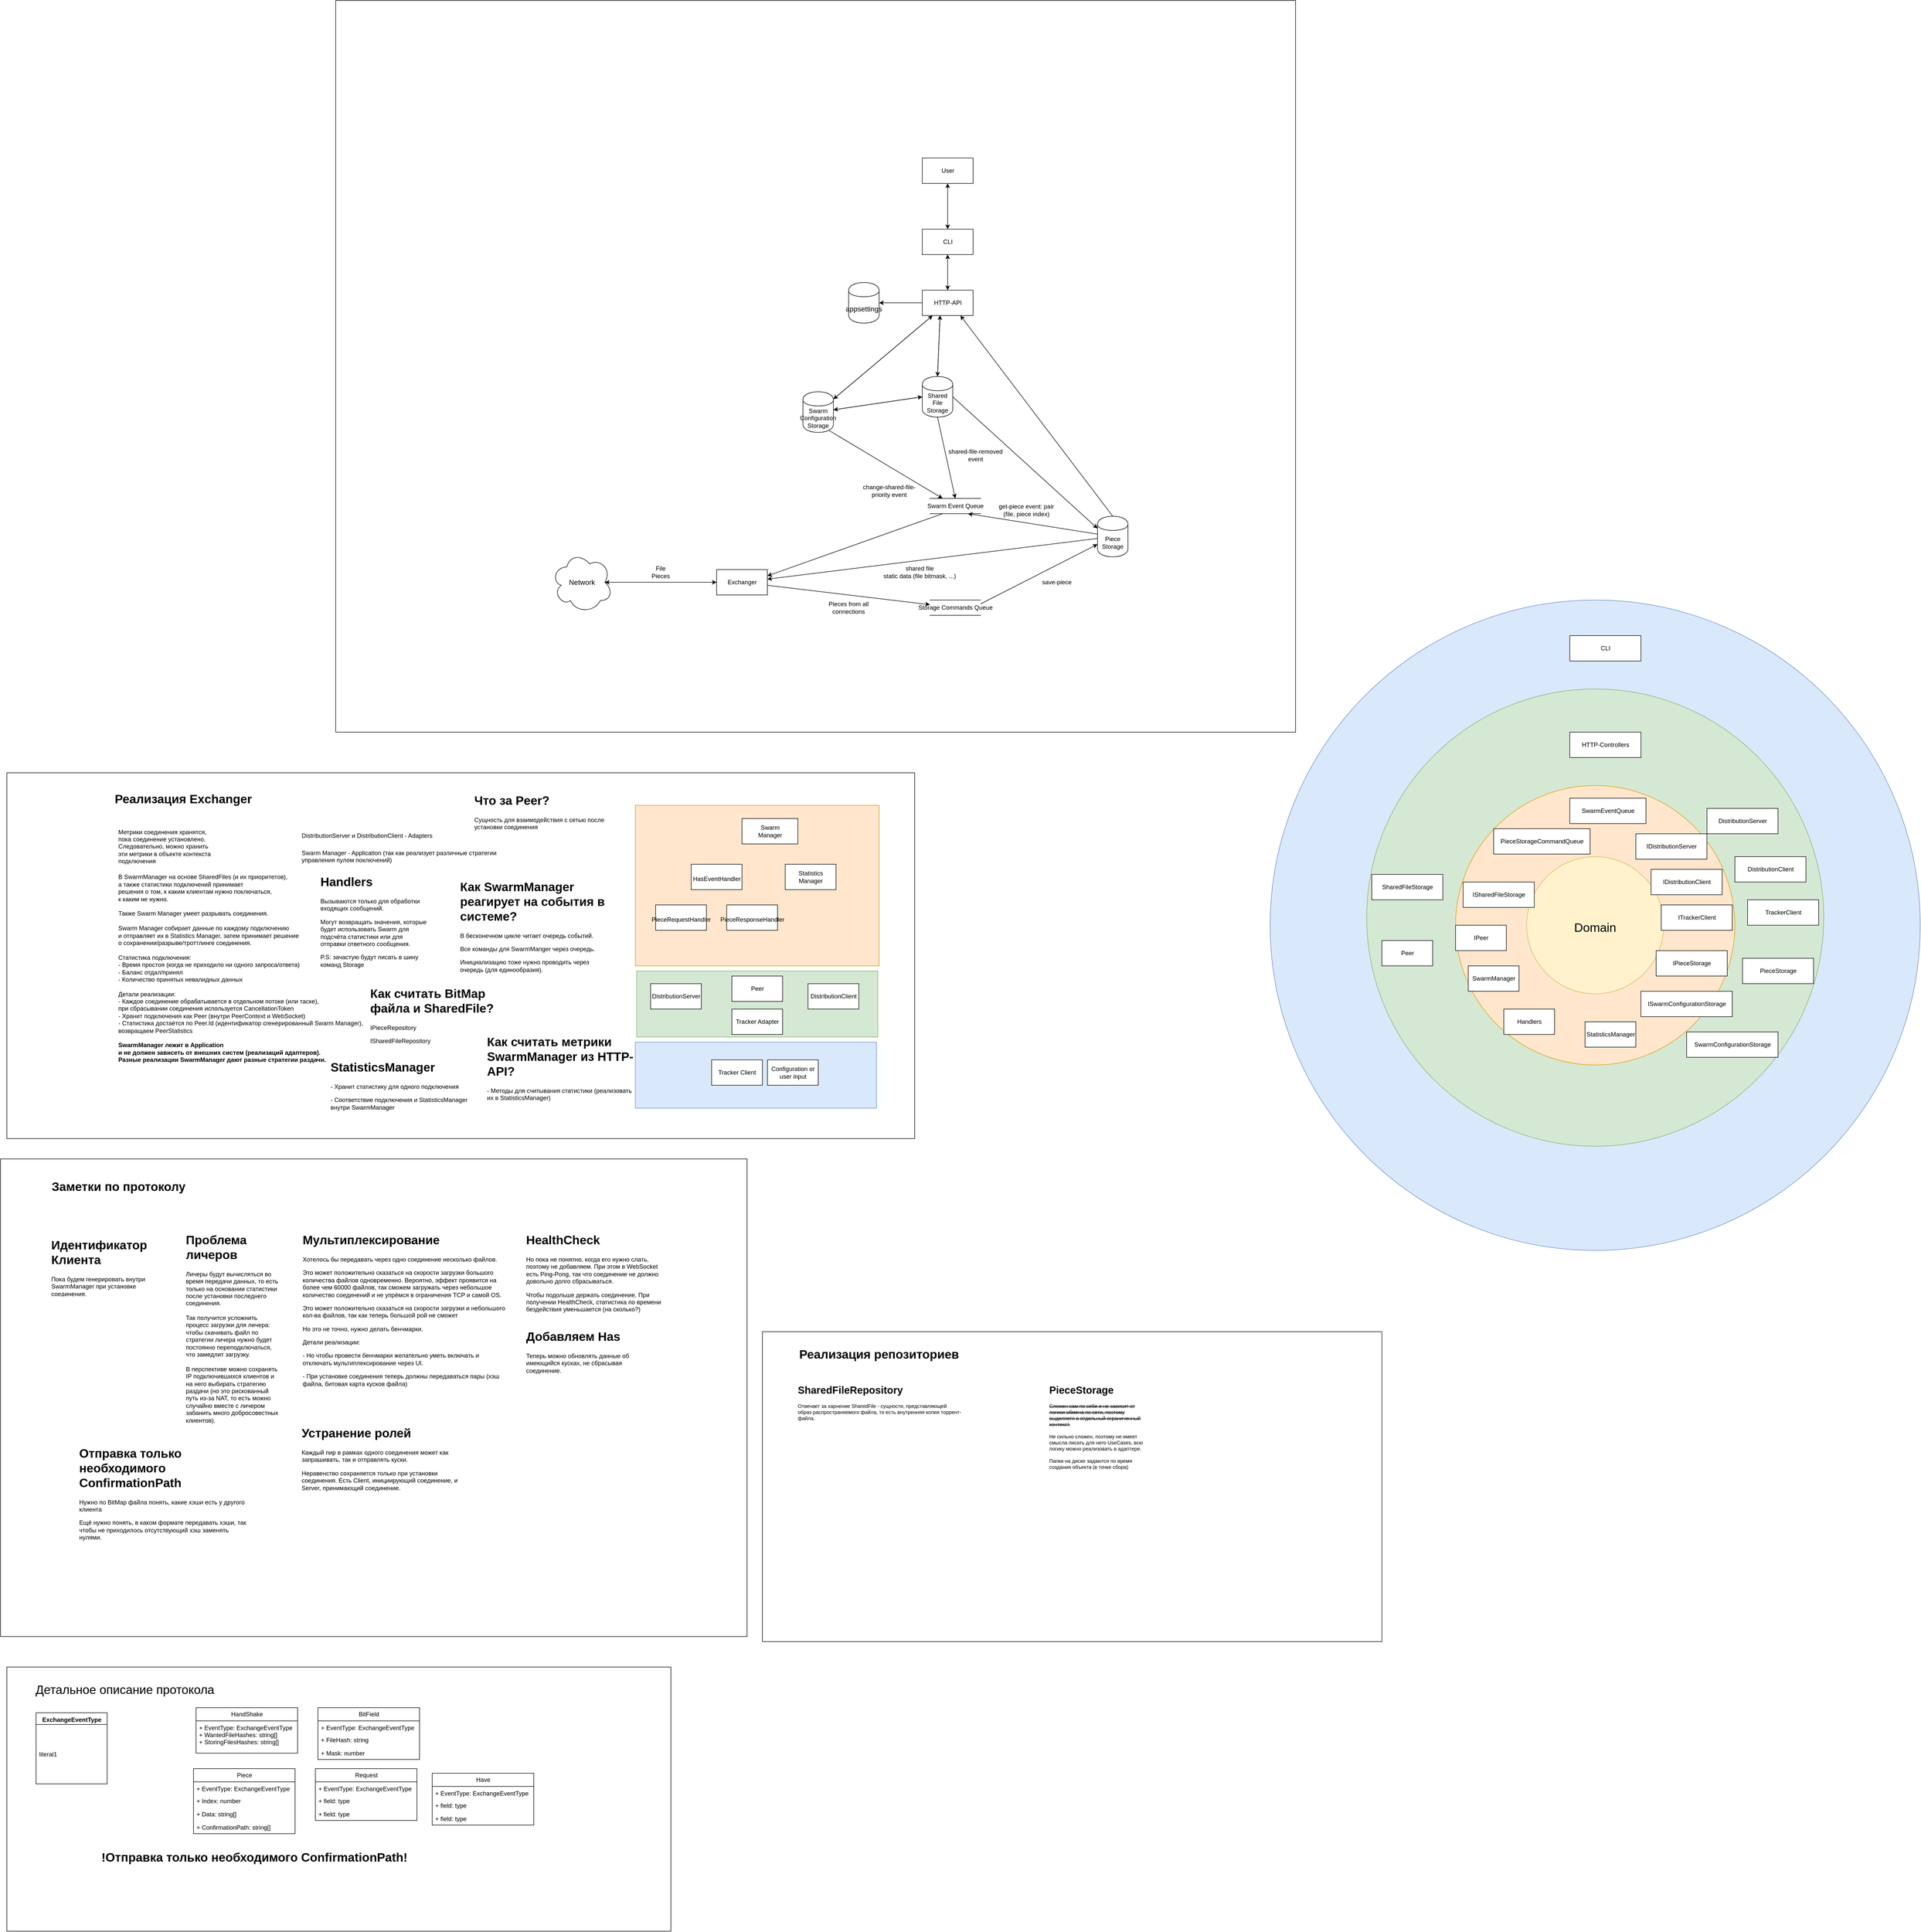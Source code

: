 <mxfile version="20.8.16" type="device"><diagram id="R2lEEEUBdFMjLlhIrx00" name="Page-1"><mxGraphModel dx="2721" dy="1652" grid="1" gridSize="10" guides="1" tooltips="1" connect="1" arrows="1" fold="1" page="1" pageScale="1" pageWidth="850" pageHeight="1100" math="0" shadow="0" extFonts="Permanent Marker^https://fonts.googleapis.com/css?family=Permanent+Marker"><root><mxCell id="0"/><mxCell id="1" parent="0"/><mxCell id="6Xvu4dGu7pli1kinaHJE-14" value="" style="rounded=0;whiteSpace=wrap;html=1;movable=0;resizable=0;rotatable=0;deletable=0;editable=0;connectable=0;" parent="1" vertex="1"><mxGeometry x="-1567.5" y="2770" width="1307.5" height="520" as="geometry"/></mxCell><mxCell id="-qeE1aYfyJEN6SIpgevy-70" value="" style="rounded=0;whiteSpace=wrap;html=1;fontSize=10;movable=0;resizable=0;rotatable=0;deletable=0;editable=0;connectable=0;" parent="1" vertex="1"><mxGeometry x="-79.85" y="2110" width="1220" height="610" as="geometry"/></mxCell><mxCell id="-qeE1aYfyJEN6SIpgevy-55" value="" style="rounded=0;whiteSpace=wrap;html=1;fontSize=12;movable=0;resizable=0;rotatable=0;deletable=0;editable=0;connectable=0;" parent="1" vertex="1"><mxGeometry x="-920" y="-510" width="1890" height="1440" as="geometry"/></mxCell><mxCell id="-qeE1aYfyJEN6SIpgevy-51" value="" style="ellipse;whiteSpace=wrap;html=1;aspect=fixed;fontSize=12;fillColor=#dae8fc;strokeColor=#6c8ebf;movable=0;resizable=0;rotatable=0;deletable=0;editable=0;connectable=0;" parent="1" vertex="1"><mxGeometry x="920" y="670" width="1280" height="1280" as="geometry"/></mxCell><mxCell id="-qeE1aYfyJEN6SIpgevy-53" value="" style="ellipse;whiteSpace=wrap;html=1;aspect=fixed;fontSize=12;fillColor=#d5e8d4;strokeColor=#82b366;movable=0;resizable=0;rotatable=0;deletable=0;editable=0;connectable=0;" parent="1" vertex="1"><mxGeometry x="1110" y="845" width="900" height="900" as="geometry"/></mxCell><mxCell id="-qeE1aYfyJEN6SIpgevy-50" value="" style="ellipse;whiteSpace=wrap;html=1;aspect=fixed;fontSize=12;fillColor=#ffe6cc;strokeColor=#d79b00;movable=0;resizable=0;rotatable=0;deletable=0;editable=0;connectable=0;" parent="1" vertex="1"><mxGeometry x="1285" y="1035" width="550" height="550" as="geometry"/></mxCell><mxCell id="-qeE1aYfyJEN6SIpgevy-45" value="" style="rounded=0;whiteSpace=wrap;html=1;fontSize=12;movable=1;resizable=1;rotatable=1;deletable=1;editable=1;connectable=1;" parent="1" vertex="1"><mxGeometry x="-360" y="1275" width="510" height="125" as="geometry"/></mxCell><mxCell id="-qeE1aYfyJEN6SIpgevy-35" value="" style="rounded=0;whiteSpace=wrap;html=1;fontSize=12;movable=1;resizable=1;rotatable=1;deletable=1;editable=1;connectable=1;" parent="1" vertex="1"><mxGeometry x="-1567.5" y="1010" width="1787.5" height="720" as="geometry"/></mxCell><mxCell id="-qeE1aYfyJEN6SIpgevy-22" value="" style="rounded=0;whiteSpace=wrap;html=1;movable=0;resizable=0;rotatable=0;deletable=0;editable=0;connectable=0;" parent="1" vertex="1"><mxGeometry x="-1580" y="1770" width="1470" height="940" as="geometry"/></mxCell><mxCell id="-xUO6uijVoKFb9x69HW4-6" value="CLI" style="html=1;dashed=0;whitespace=wrap;" parent="1" vertex="1"><mxGeometry x="235" y="-60" width="100" height="50" as="geometry"/></mxCell><mxCell id="-xUO6uijVoKFb9x69HW4-11" value="Exchanger" style="html=1;dashed=0;whitespace=wrap;" parent="1" vertex="1"><mxGeometry x="-170" y="610" width="100" height="50" as="geometry"/></mxCell><mxCell id="-qeE1aYfyJEN6SIpgevy-101" style="edgeStyle=orthogonalEdgeStyle;rounded=0;orthogonalLoop=1;jettySize=auto;html=1;fontSize=14;" parent="1" source="-xUO6uijVoKFb9x69HW4-12" target="-qeE1aYfyJEN6SIpgevy-99" edge="1"><mxGeometry relative="1" as="geometry"/></mxCell><mxCell id="-xUO6uijVoKFb9x69HW4-12" value="HTTP-API" style="html=1;dashed=0;whitespace=wrap;" parent="1" vertex="1"><mxGeometry x="235" y="60" width="100" height="50" as="geometry"/></mxCell><mxCell id="-xUO6uijVoKFb9x69HW4-17" value="Piece Storage" style="shape=cylinder;whiteSpace=wrap;html=1;boundedLbl=1;backgroundOutline=1;" parent="1" vertex="1"><mxGeometry x="580" y="505" width="60" height="80" as="geometry"/></mxCell><mxCell id="-xUO6uijVoKFb9x69HW4-21" value="Swarm Event Queue" style="html=1;dashed=0;whitespace=wrap;shape=partialRectangle;right=0;left=0;" parent="1" vertex="1"><mxGeometry x="250" y="470" width="100" height="30" as="geometry"/></mxCell><mxCell id="-xUO6uijVoKFb9x69HW4-27" value="Storage Commands Queue" style="html=1;dashed=0;whitespace=wrap;shape=partialRectangle;right=0;left=0;" parent="1" vertex="1"><mxGeometry x="250" y="670" width="100" height="30" as="geometry"/></mxCell><mxCell id="-xUO6uijVoKFb9x69HW4-29" value="" style="endArrow=classic;html=1;rounded=0;entryX=0.75;entryY=1;entryDx=0;entryDy=0;" parent="1" source="-xUO6uijVoKFb9x69HW4-17" target="-xUO6uijVoKFb9x69HW4-21" edge="1"><mxGeometry width="50" height="50" relative="1" as="geometry"><mxPoint x="230" y="420" as="sourcePoint"/><mxPoint x="280" y="370" as="targetPoint"/></mxGeometry></mxCell><mxCell id="-xUO6uijVoKFb9x69HW4-32" value="" style="endArrow=classic;html=1;rounded=0;exitX=0.25;exitY=1;exitDx=0;exitDy=0;entryX=1;entryY=0.25;entryDx=0;entryDy=0;" parent="1" source="-xUO6uijVoKFb9x69HW4-21" target="-xUO6uijVoKFb9x69HW4-11" edge="1"><mxGeometry width="50" height="50" relative="1" as="geometry"><mxPoint x="590" y="542.308" as="sourcePoint"/><mxPoint x="79.433" y="539.196" as="targetPoint"/></mxGeometry></mxCell><mxCell id="-xUO6uijVoKFb9x69HW4-34" value="" style="endArrow=classic;html=1;rounded=0;" parent="1" source="-xUO6uijVoKFb9x69HW4-17" target="-xUO6uijVoKFb9x69HW4-11" edge="1"><mxGeometry width="50" height="50" relative="1" as="geometry"><mxPoint x="260" y="503.284" as="sourcePoint"/><mxPoint x="80" y="545" as="targetPoint"/></mxGeometry></mxCell><mxCell id="-xUO6uijVoKFb9x69HW4-35" value="get-piece event: pair (file, piece index)" style="text;html=1;strokeColor=none;fillColor=none;align=center;verticalAlign=middle;whiteSpace=wrap;rounded=0;" parent="1" vertex="1"><mxGeometry x="380" y="480" width="120" height="25" as="geometry"/></mxCell><mxCell id="-xUO6uijVoKFb9x69HW4-37" value="shared file &lt;br&gt;static data (file bitmask, ...)" style="text;html=1;strokeColor=none;fillColor=none;align=center;verticalAlign=middle;whiteSpace=wrap;rounded=0;" parent="1" vertex="1"><mxGeometry x="150" y="600" width="160" height="30" as="geometry"/></mxCell><mxCell id="-xUO6uijVoKFb9x69HW4-46" value="" style="endArrow=classic;html=1;rounded=0;entryX=0;entryY=0.5;entryDx=0;entryDy=0;exitX=0.875;exitY=0.5;exitDx=0;exitDy=0;exitPerimeter=0;" parent="1" source="-qeE1aYfyJEN6SIpgevy-119" target="-xUO6uijVoKFb9x69HW4-11" edge="1"><mxGeometry width="50" height="50" relative="1" as="geometry"><mxPoint x="-550" y="635" as="sourcePoint"/><mxPoint x="-160" y="657.5" as="targetPoint"/></mxGeometry></mxCell><mxCell id="-xUO6uijVoKFb9x69HW4-47" value="" style="endArrow=classic;html=1;rounded=0;exitX=0;exitY=0.5;exitDx=0;exitDy=0;entryX=0.875;entryY=0.5;entryDx=0;entryDy=0;entryPerimeter=0;" parent="1" source="-xUO6uijVoKFb9x69HW4-11" target="-qeE1aYfyJEN6SIpgevy-119" edge="1"><mxGeometry width="50" height="50" relative="1" as="geometry"><mxPoint x="-280" y="610" as="sourcePoint"/><mxPoint x="-560" y="635" as="targetPoint"/></mxGeometry></mxCell><mxCell id="-xUO6uijVoKFb9x69HW4-48" value="File Pieces" style="text;html=1;strokeColor=none;fillColor=none;align=center;verticalAlign=middle;whiteSpace=wrap;rounded=0;" parent="1" vertex="1"><mxGeometry x="-310" y="600" width="60" height="30" as="geometry"/></mxCell><mxCell id="-xUO6uijVoKFb9x69HW4-51" value="" style="endArrow=classic;html=1;rounded=0;" parent="1" source="-xUO6uijVoKFb9x69HW4-11" target="-xUO6uijVoKFb9x69HW4-27" edge="1"><mxGeometry width="50" height="50" relative="1" as="geometry"><mxPoint x="20" y="850" as="sourcePoint"/><mxPoint x="20" y="775" as="targetPoint"/></mxGeometry></mxCell><mxCell id="-xUO6uijVoKFb9x69HW4-52" value="Pieces from all connections" style="text;html=1;strokeColor=none;fillColor=none;align=center;verticalAlign=middle;whiteSpace=wrap;rounded=0;" parent="1" vertex="1"><mxGeometry x="40" y="670" width="100" height="30" as="geometry"/></mxCell><mxCell id="-xUO6uijVoKFb9x69HW4-53" value="" style="endArrow=classic;html=1;rounded=0;exitX=1;exitY=0.25;exitDx=0;exitDy=0;" parent="1" source="-xUO6uijVoKFb9x69HW4-27" target="-xUO6uijVoKFb9x69HW4-17" edge="1"><mxGeometry width="50" height="50" relative="1" as="geometry"><mxPoint x="460" y="690.002" as="sourcePoint"/><mxPoint x="780" y="728.098" as="targetPoint"/></mxGeometry></mxCell><mxCell id="-xUO6uijVoKFb9x69HW4-54" value="save-piece" style="text;html=1;strokeColor=none;fillColor=none;align=center;verticalAlign=middle;whiteSpace=wrap;rounded=0;" parent="1" vertex="1"><mxGeometry x="450" y="620" width="100" height="30" as="geometry"/></mxCell><mxCell id="-xUO6uijVoKFb9x69HW4-67" value="" style="endArrow=classic;html=1;rounded=0;exitX=0.5;exitY=1;exitDx=0;exitDy=0;entryX=0.5;entryY=0;entryDx=0;entryDy=0;" parent="1" source="-xUO6uijVoKFb9x69HW4-6" target="-xUO6uijVoKFb9x69HW4-12" edge="1"><mxGeometry width="50" height="50" relative="1" as="geometry"><mxPoint x="181.213" y="-18.787" as="sourcePoint"/><mxPoint x="160" y="40" as="targetPoint"/></mxGeometry></mxCell><mxCell id="-xUO6uijVoKFb9x69HW4-68" value="" style="endArrow=classic;html=1;rounded=0;exitX=0.5;exitY=0;exitDx=0;exitDy=0;" parent="1" source="-xUO6uijVoKFb9x69HW4-12" target="-xUO6uijVoKFb9x69HW4-6" edge="1"><mxGeometry width="50" height="50" relative="1" as="geometry"><mxPoint x="270.0" y="70" as="sourcePoint"/><mxPoint x="388.787" y="-18.787" as="targetPoint"/></mxGeometry></mxCell><mxCell id="-xUO6uijVoKFb9x69HW4-77" value="Shared File&lt;br&gt;Storage" style="shape=cylinder;whiteSpace=wrap;html=1;boundedLbl=1;backgroundOutline=1;" parent="1" vertex="1"><mxGeometry x="235" y="230" width="60" height="80" as="geometry"/></mxCell><mxCell id="-xUO6uijVoKFb9x69HW4-78" value="" style="endArrow=classic;html=1;rounded=0;entryX=0;entryY=0.3;entryDx=0;entryDy=0;exitX=1;exitY=0.5;exitDx=0;exitDy=0;" parent="1" source="-xUO6uijVoKFb9x69HW4-77" target="-xUO6uijVoKFb9x69HW4-17" edge="1"><mxGeometry width="50" height="50" relative="1" as="geometry"><mxPoint x="220.005" y="176" as="sourcePoint"/><mxPoint x="506.08" y="575.0" as="targetPoint"/></mxGeometry></mxCell><mxCell id="-xUO6uijVoKFb9x69HW4-81" value="" style="endArrow=classic;html=1;rounded=0;entryX=0.75;entryY=1;entryDx=0;entryDy=0;exitX=0.5;exitY=0;exitDx=0;exitDy=0;" parent="1" source="-xUO6uijVoKFb9x69HW4-17" target="-xUO6uijVoKFb9x69HW4-12" edge="1"><mxGeometry width="50" height="50" relative="1" as="geometry"><mxPoint x="541.905" y="190" as="sourcePoint"/><mxPoint x="180.0" y="690" as="targetPoint"/></mxGeometry></mxCell><mxCell id="-xUO6uijVoKFb9x69HW4-82" value="" style="endArrow=classic;html=1;rounded=0;exitX=0.5;exitY=0;exitDx=0;exitDy=0;entryX=0.35;entryY=0.993;entryDx=0;entryDy=0;entryPerimeter=0;" parent="1" source="-xUO6uijVoKFb9x69HW4-77" target="-xUO6uijVoKFb9x69HW4-12" edge="1"><mxGeometry width="50" height="50" relative="1" as="geometry"><mxPoint x="530" y="565" as="sourcePoint"/><mxPoint x="230" y="170" as="targetPoint"/></mxGeometry></mxCell><mxCell id="-xUO6uijVoKFb9x69HW4-83" value="" style="endArrow=classic;html=1;rounded=0;entryX=0.5;entryY=0;entryDx=0;entryDy=0;" parent="1" target="-xUO6uijVoKFb9x69HW4-77" edge="1"><mxGeometry width="50" height="50" relative="1" as="geometry"><mxPoint x="270" y="110" as="sourcePoint"/><mxPoint x="252.609" y="120" as="targetPoint"/></mxGeometry></mxCell><mxCell id="-xUO6uijVoKFb9x69HW4-86" value="" style="endArrow=classic;html=1;rounded=0;entryX=0.5;entryY=0;entryDx=0;entryDy=0;" parent="1" source="-xUO6uijVoKFb9x69HW4-88" target="-xUO6uijVoKFb9x69HW4-6" edge="1"><mxGeometry width="50" height="50" relative="1" as="geometry"><mxPoint x="290" y="-330" as="sourcePoint"/><mxPoint x="100.292" y="-182.924" as="targetPoint"/></mxGeometry></mxCell><mxCell id="-xUO6uijVoKFb9x69HW4-87" value="" style="endArrow=classic;html=1;rounded=0;exitX=0.5;exitY=0;exitDx=0;exitDy=0;" parent="1" source="-xUO6uijVoKFb9x69HW4-6" target="-xUO6uijVoKFb9x69HW4-88" edge="1"><mxGeometry width="50" height="50" relative="1" as="geometry"><mxPoint x="300" y="-320" as="sourcePoint"/><mxPoint x="293" y="-330" as="targetPoint"/></mxGeometry></mxCell><mxCell id="-xUO6uijVoKFb9x69HW4-88" value="User" style="html=1;dashed=0;whitespace=wrap;" parent="1" vertex="1"><mxGeometry x="235" y="-200" width="100" height="50" as="geometry"/></mxCell><mxCell id="-qeE1aYfyJEN6SIpgevy-1" value="Метрики соединения хранятся, пока соединение установлено.&lt;br&gt;Следовательно, можно хранить эти метрики в объекте контекста подключения" style="text;html=1;strokeColor=none;fillColor=none;align=left;verticalAlign=middle;whiteSpace=wrap;rounded=0;" parent="1" vertex="1"><mxGeometry x="-1350" y="1140" width="200" height="30" as="geometry"/></mxCell><mxCell id="-qeE1aYfyJEN6SIpgevy-6" value="В SwarmManager на основе SharedFiles (и их приоритетов), &lt;br&gt;а также статистики подключений принимает &lt;br&gt;решения о том, к каким клиентам нужно поключаться, &lt;br&gt;к каким не нужно.&lt;br&gt;&lt;br&gt;Также Swarm Manager умеет разрывать соединения.&lt;br&gt;&lt;br&gt;Swarm Manager собирает данные по каждому подключению &lt;br&gt;и отправляет их в Statistics Manager, затем принимает решение &lt;br&gt;о сохранении/разрыве/троттлинге соединения.&lt;br&gt;&lt;br&gt;Статистика подключения:&lt;br&gt;- Время простоя (когда не приходило ни одного запроса/ответа)&lt;br&gt;- Баланс отдал/принял&lt;br&gt;- Количество принятых невалидных данных&lt;br&gt;&lt;br&gt;Детали реализации:&lt;br&gt;- Каждое соединение обрабатывается в отдельном потоке (или таске), &lt;br&gt;при сбрасывании соединения используется CancellationToken&lt;br&gt;- Хранит подключения как Peer (внутри PeerContext и WebSocket)&lt;br&gt;- Статистика достаётся по Peer.Id (идентификатор сгенерированный Swarm Manager), &lt;br&gt;возвращаем PeerStatistics&lt;br&gt;&lt;br&gt;&lt;b style=&quot;border-color: var(--border-color);&quot;&gt;SwarmManager лежит в Application &lt;br&gt;и не должен зависеть от внешних систем (реализаций адаптеров).&lt;br&gt;&lt;/b&gt;&lt;b&gt;Разные реализации SwarmManager дают разные стратегии раздачи.&lt;/b&gt;" style="text;html=1;align=left;verticalAlign=middle;resizable=0;points=[];autosize=1;strokeColor=none;fillColor=none;" parent="1" vertex="1"><mxGeometry x="-1350" y="1200" width="510" height="390" as="geometry"/></mxCell><mxCell id="-qeE1aYfyJEN6SIpgevy-8" value="&lt;h1&gt;&lt;span style=&quot;background-color: initial; font-size: 12px; font-weight: normal;&quot;&gt;DistributionServer и DistributionClient - Adapters&lt;/span&gt;&lt;br&gt;&lt;/h1&gt;&lt;p&gt;Swarm Manager - Application (так как реализует различные стратегии управления пулом поключений)&lt;/p&gt;" style="text;html=1;strokeColor=none;fillColor=none;spacing=5;spacingTop=-20;whiteSpace=wrap;overflow=hidden;rounded=0;" parent="1" vertex="1"><mxGeometry x="-992.5" y="1110" width="435" height="150" as="geometry"/></mxCell><mxCell id="-qeE1aYfyJEN6SIpgevy-9" value="&lt;h1&gt;Проблема личеров&lt;/h1&gt;&lt;p&gt;Личеры будут вычисляться во время передачи данных, то есть только на основании статистики после установки последнего соединения.&lt;br style=&quot;border-color: var(--border-color);&quot;&gt;&lt;br style=&quot;border-color: var(--border-color);&quot;&gt;Так получится усложнить процесс загрузки для личера: чтобы скачивать файл по стратегии личера нужно будет постоянно переподключаться, что замедлит загрузку.&lt;br style=&quot;border-color: var(--border-color);&quot;&gt;&lt;br style=&quot;border-color: var(--border-color);&quot;&gt;В перспективе можно сохранять IP подключившихся клиентов и на него выбирать стратегию раздачи (но это рискованный путь из-за NAT, то есть можно случайно вместе с личером забанить много добросовестных клиентов).&lt;br&gt;&lt;/p&gt;" style="text;html=1;strokeColor=none;fillColor=none;spacing=5;spacingTop=-20;whiteSpace=wrap;overflow=hidden;rounded=0;" parent="1" vertex="1"><mxGeometry x="-1220" y="1910" width="190" height="390" as="geometry"/></mxCell><mxCell id="-qeE1aYfyJEN6SIpgevy-20" value="&lt;h1&gt;Идентификатор Клиента&lt;/h1&gt;&lt;p&gt;Пока будем генерировать внутри SwarmManager при установке соединения.&lt;/p&gt;" style="text;html=1;strokeColor=none;fillColor=none;spacing=5;spacingTop=-20;whiteSpace=wrap;overflow=hidden;rounded=0;" parent="1" vertex="1"><mxGeometry x="-1485" y="1920" width="210" height="120" as="geometry"/></mxCell><mxCell id="-qeE1aYfyJEN6SIpgevy-23" value="&lt;font style=&quot;font-size: 24px;&quot;&gt;Заметки по протоколу&lt;/font&gt;" style="text;html=1;strokeColor=none;fillColor=none;align=center;verticalAlign=middle;whiteSpace=wrap;rounded=0;fontStyle=1;fontSize=18;" parent="1" vertex="1"><mxGeometry x="-1510" y="1810" width="325" height="30" as="geometry"/></mxCell><mxCell id="-qeE1aYfyJEN6SIpgevy-28" value="&lt;h1&gt;Мультиплексирование&lt;/h1&gt;&lt;p style=&quot;border-color: var(--border-color);&quot;&gt;&lt;font style=&quot;border-color: var(--border-color);&quot;&gt;Хотелось бы передавать через одно соединение несколько файлов.&lt;/font&gt;&lt;/p&gt;&lt;p style=&quot;border-color: var(--border-color);&quot;&gt;&lt;font style=&quot;border-color: var(--border-color);&quot;&gt;Это может положительно сказаться на скорости загрузки большого количества файлов одновременно. Вероятно, эффект проявится на более чем 60000 файлов, так сможем загружать через небольшое количество соединений и не упрёмся в ограничения TCP и самой OS.&lt;/font&gt;&lt;/p&gt;&lt;p style=&quot;border-color: var(--border-color);&quot;&gt;&lt;span style=&quot;background-color: initial;&quot;&gt;Это может положительно сказаться на скорости загрузки и небольшого кол-ва файлов, так как теперь большой рой не сможет&amp;nbsp;&lt;/span&gt;&lt;/p&gt;&lt;p style=&quot;border-color: var(--border-color);&quot;&gt;&lt;font style=&quot;border-color: var(--border-color);&quot;&gt;Но это не точно, нужно делать бенчмарки.&lt;/font&gt;&lt;/p&gt;&lt;p style=&quot;border-color: var(--border-color);&quot;&gt;&lt;font style=&quot;border-color: var(--border-color);&quot;&gt;Детали реализации:&lt;/font&gt;&lt;/p&gt;&lt;p style=&quot;border-color: var(--border-color);&quot;&gt;&lt;font style=&quot;border-color: var(--border-color);&quot;&gt;- Но чтобы провести бенчмарки желательно уметь включать и отключать мультиплексирование через UI.&lt;/font&gt;&lt;/p&gt;&lt;p style=&quot;border-color: var(--border-color);&quot;&gt;&lt;font style=&quot;border-color: var(--border-color);&quot;&gt;- При установке соединения теперь должны передаваться пары (хэш файла, битовая карта кусков файла)&lt;/font&gt;&lt;/p&gt;" style="text;html=1;strokeColor=none;fillColor=none;spacing=5;spacingTop=-20;whiteSpace=wrap;overflow=hidden;rounded=0;fontSize=12;" parent="1" vertex="1"><mxGeometry x="-990" y="1910" width="410" height="330" as="geometry"/></mxCell><mxCell id="-qeE1aYfyJEN6SIpgevy-29" value="&lt;h1&gt;HealthCheck&lt;/h1&gt;&lt;p&gt;Но пока не понятно, когда его нужно слать, поэтому не добавляем. При этом в WebSocket есть Ping-Pong, так что соединение не должно довольно долго сбрасываться.&lt;br&gt;&lt;/p&gt;&lt;p&gt;Чтобы подольше держать соединение. При получении HealthCheck, статистика по времени бездействия уменьшается (на сколько?)&lt;/p&gt;" style="text;html=1;strokeColor=none;fillColor=none;spacing=5;spacingTop=-20;whiteSpace=wrap;overflow=hidden;rounded=0;fontSize=12;" parent="1" vertex="1"><mxGeometry x="-550" y="1910" width="290" height="180" as="geometry"/></mxCell><mxCell id="-qeE1aYfyJEN6SIpgevy-30" value="&lt;h1&gt;Добавляем Has&lt;/h1&gt;&lt;p&gt;Теперь можно обновлять данные об имеющийся кусках, не сбрасывая соединение.&lt;/p&gt;" style="text;html=1;strokeColor=none;fillColor=none;spacing=5;spacingTop=-20;whiteSpace=wrap;overflow=hidden;rounded=0;fontSize=12;" parent="1" vertex="1"><mxGeometry x="-550" y="2100" width="230" height="110" as="geometry"/></mxCell><mxCell id="-qeE1aYfyJEN6SIpgevy-31" value="&lt;h1&gt;Устранение ролей&lt;/h1&gt;&lt;p&gt;Каждый пир в рамках одного соединения может как запрашивать, так и отправлять куски.&lt;/p&gt;&lt;p&gt;Неравенство сохраняется только при установки соединения. Есть Client, инициирующий соединение, и Server, принимающий соединение.&lt;/p&gt;" style="text;html=1;strokeColor=none;fillColor=none;spacing=5;spacingTop=-20;whiteSpace=wrap;overflow=hidden;rounded=0;fontSize=12;" parent="1" vertex="1"><mxGeometry x="-992.5" y="2290" width="340" height="190" as="geometry"/></mxCell><mxCell id="-qeE1aYfyJEN6SIpgevy-36" value="Реализация Exchanger" style="text;html=1;strokeColor=none;fillColor=none;align=center;verticalAlign=middle;whiteSpace=wrap;rounded=0;fontSize=24;fontStyle=1" parent="1" vertex="1"><mxGeometry x="-1580" y="1050" width="720" height="24" as="geometry"/></mxCell><mxCell id="-qeE1aYfyJEN6SIpgevy-39" value="&lt;h1&gt;Handlers&lt;/h1&gt;&lt;p&gt;Вызываются только для обработки входящих сообщений.&lt;/p&gt;&lt;p&gt;Могут возвращать значения, которые будет использовать Swarm для подсчёта статистики или для отправки ответного сообщения.&lt;/p&gt;&lt;p&gt;P.S: зачастую будут писать в шину команд Storage&lt;/p&gt;" style="text;html=1;strokeColor=none;fillColor=none;spacing=5;spacingTop=-20;whiteSpace=wrap;overflow=hidden;rounded=0;fontSize=12;" parent="1" vertex="1"><mxGeometry x="-955" y="1205" width="220" height="195" as="geometry"/></mxCell><mxCell id="-qeE1aYfyJEN6SIpgevy-44" value="&lt;h1&gt;Как SwarmManager реагирует на события в системе?&lt;/h1&gt;&lt;p&gt;В бесконечном цикле читает очередь событий.&lt;/p&gt;&lt;p&gt;Все команды для SwarmManger через очередь.&lt;/p&gt;&lt;p&gt;Инициализацию тоже нужно проводить через очередь (для единообразия).&lt;/p&gt;" style="text;html=1;strokeColor=none;fillColor=none;spacing=5;spacingTop=-20;whiteSpace=wrap;overflow=hidden;rounded=0;fontSize=12;" parent="1" vertex="1"><mxGeometry x="-680" y="1215" width="300" height="200" as="geometry"/></mxCell><mxCell id="-qeE1aYfyJEN6SIpgevy-47" value="" style="rounded=0;whiteSpace=wrap;html=1;fontSize=12;fillColor=#ffe6cc;strokeColor=#d79b00;" parent="1" vertex="1"><mxGeometry x="-330" y="1074" width="480" height="316" as="geometry"/></mxCell><mxCell id="-xUO6uijVoKFb9x69HW4-89" value="Swarm&lt;br&gt;Manager" style="html=1;dashed=0;whitespace=wrap;" parent="1" vertex="1"><mxGeometry x="-120.0" y="1100" width="110" height="50" as="geometry"/></mxCell><mxCell id="-qeE1aYfyJEN6SIpgevy-17" value="Statistics &lt;br&gt;Manager" style="html=1;dashed=0;whitespace=wrap;" parent="1" vertex="1"><mxGeometry x="-34.85" y="1190" width="100" height="50" as="geometry"/></mxCell><mxCell id="-qeE1aYfyJEN6SIpgevy-37" value="&lt;span style=&quot;font-size: 12px;&quot;&gt;PieceRequestHandler&lt;/span&gt;" style="html=1;dashed=0;whitespace=wrap;fontSize=24;" parent="1" vertex="1"><mxGeometry x="-290" y="1270" width="100" height="50" as="geometry"/></mxCell><mxCell id="-qeE1aYfyJEN6SIpgevy-38" value="&lt;span style=&quot;font-size: 12px;&quot;&gt;PieceResponseHandler&lt;/span&gt;" style="html=1;dashed=0;whitespace=wrap;fontSize=24;" parent="1" vertex="1"><mxGeometry x="-150" y="1270" width="100" height="50" as="geometry"/></mxCell><mxCell id="-qeE1aYfyJEN6SIpgevy-40" value="&lt;span style=&quot;font-size: 12px;&quot;&gt;HasEventHandler&lt;/span&gt;" style="html=1;dashed=0;whitespace=wrap;fontSize=24;" parent="1" vertex="1"><mxGeometry x="-220.0" y="1190" width="100" height="50" as="geometry"/></mxCell><mxCell id="-qeE1aYfyJEN6SIpgevy-48" value="" style="rounded=0;whiteSpace=wrap;html=1;fontSize=12;fillColor=#d5e8d4;strokeColor=#82b366;" parent="1" vertex="1"><mxGeometry x="-327.43" y="1400" width="474.85" height="130" as="geometry"/></mxCell><mxCell id="-qeE1aYfyJEN6SIpgevy-3" value="DistributionServer" style="html=1;dashed=0;whitespace=wrap;" parent="1" vertex="1"><mxGeometry x="-300" y="1425" width="100" height="50" as="geometry"/></mxCell><mxCell id="-qeE1aYfyJEN6SIpgevy-4" value="DistributionClient" style="html=1;dashed=0;whitespace=wrap;" parent="1" vertex="1"><mxGeometry x="10.0" y="1425" width="100" height="50" as="geometry"/></mxCell><mxCell id="-qeE1aYfyJEN6SIpgevy-11" value="Tracker Adapter" style="html=1;dashed=0;whitespace=wrap;" parent="1" vertex="1"><mxGeometry x="-140" y="1475" width="100" height="50" as="geometry"/></mxCell><mxCell id="-qeE1aYfyJEN6SIpgevy-49" value="" style="rounded=0;whiteSpace=wrap;html=1;fontSize=12;fillColor=#dae8fc;strokeColor=#6c8ebf;" parent="1" vertex="1"><mxGeometry x="-330" y="1540" width="474.85" height="130" as="geometry"/></mxCell><mxCell id="-qeE1aYfyJEN6SIpgevy-12" value="Tracker Client" style="html=1;dashed=0;whitespace=wrap;" parent="1" vertex="1"><mxGeometry x="-179.85" y="1575" width="100" height="50" as="geometry"/></mxCell><mxCell id="-qeE1aYfyJEN6SIpgevy-14" value="Сonfiguration or&lt;br&gt;user input" style="html=1;dashed=0;whitespace=wrap;" parent="1" vertex="1"><mxGeometry x="-69.85" y="1575" width="100" height="50" as="geometry"/></mxCell><mxCell id="-qeE1aYfyJEN6SIpgevy-52" value="" style="ellipse;whiteSpace=wrap;html=1;aspect=fixed;fontSize=12;fillColor=#fff2cc;strokeColor=#d6b656;movable=0;resizable=0;rotatable=0;deletable=0;editable=0;connectable=0;" parent="1" vertex="1"><mxGeometry x="1425" y="1175" width="270" height="270" as="geometry"/></mxCell><mxCell id="-qeE1aYfyJEN6SIpgevy-56" value="SwarmManager" style="html=1;dashed=0;whitespace=wrap;fontSize=12;" parent="1" vertex="1"><mxGeometry x="1310" y="1390" width="100" height="50" as="geometry"/></mxCell><mxCell id="-qeE1aYfyJEN6SIpgevy-57" value="Handlers" style="html=1;dashed=0;whitespace=wrap;fontSize=12;" parent="1" vertex="1"><mxGeometry x="1380" y="1475" width="100" height="50" as="geometry"/></mxCell><mxCell id="-qeE1aYfyJEN6SIpgevy-58" value="StatisticsManager" style="html=1;dashed=0;whitespace=wrap;fontSize=12;" parent="1" vertex="1"><mxGeometry x="1540" y="1500" width="100" height="50" as="geometry"/></mxCell><mxCell id="-qeE1aYfyJEN6SIpgevy-59" value="SwarmEventQueue" style="html=1;dashed=0;whitespace=wrap;fontSize=12;" parent="1" vertex="1"><mxGeometry x="1510" y="1060" width="150" height="50" as="geometry"/></mxCell><mxCell id="-qeE1aYfyJEN6SIpgevy-60" value="PieceStorageCommandQueue" style="html=1;dashed=0;whitespace=wrap;fontSize=12;" parent="1" vertex="1"><mxGeometry x="1360" y="1120" width="190" height="50" as="geometry"/></mxCell><mxCell id="-qeE1aYfyJEN6SIpgevy-61" value="ISharedFileStorage" style="html=1;dashed=0;whitespace=wrap;fontSize=12;" parent="1" vertex="1"><mxGeometry x="1300" y="1225" width="140" height="50" as="geometry"/></mxCell><mxCell id="-qeE1aYfyJEN6SIpgevy-62" value="IDistributionServer" style="html=1;dashed=0;whitespace=wrap;fontSize=12;" parent="1" vertex="1"><mxGeometry x="1640" y="1130" width="140" height="50" as="geometry"/></mxCell><mxCell id="-qeE1aYfyJEN6SIpgevy-63" value="IDistributionClient" style="html=1;dashed=0;whitespace=wrap;fontSize=12;" parent="1" vertex="1"><mxGeometry x="1670" y="1200" width="140" height="50" as="geometry"/></mxCell><mxCell id="-qeE1aYfyJEN6SIpgevy-64" value="ITrackerClient" style="html=1;dashed=0;whitespace=wrap;fontSize=12;" parent="1" vertex="1"><mxGeometry x="1690" y="1270" width="140" height="50" as="geometry"/></mxCell><mxCell id="-qeE1aYfyJEN6SIpgevy-65" value="&lt;font style=&quot;font-size: 24px;&quot;&gt;Domain&lt;/font&gt;" style="text;html=1;strokeColor=none;fillColor=none;align=center;verticalAlign=middle;whiteSpace=wrap;rounded=0;fontSize=12;movable=0;resizable=0;rotatable=0;deletable=0;editable=0;connectable=0;" parent="1" vertex="1"><mxGeometry x="1530" y="1300" width="60" height="30" as="geometry"/></mxCell><mxCell id="-qeE1aYfyJEN6SIpgevy-68" value="&lt;h1&gt;SharedFileRepository&lt;/h1&gt;&lt;p&gt;Отвечает за харнение SharedFile - сущности, представляющей образ распространяемого файла, то есть внутренняя копия торрент-файла.&lt;/p&gt;" style="text;html=1;strokeColor=none;fillColor=none;spacing=5;spacingTop=-20;whiteSpace=wrap;overflow=hidden;rounded=0;fontSize=10;" parent="1" vertex="1"><mxGeometry x="-15" y="2210" width="330" height="120" as="geometry"/></mxCell><mxCell id="-qeE1aYfyJEN6SIpgevy-71" value="&lt;font style=&quot;font-size: 24px;&quot;&gt;&lt;b&gt;Реализация репозиториев&lt;/b&gt;&lt;/font&gt;" style="text;html=1;strokeColor=none;fillColor=none;align=center;verticalAlign=middle;whiteSpace=wrap;rounded=0;fontSize=10;" parent="1" vertex="1"><mxGeometry x="-35" y="2140" width="370" height="30" as="geometry"/></mxCell><mxCell id="-qeE1aYfyJEN6SIpgevy-72" value="Swarm&lt;br&gt;Configuration&lt;br&gt;Storage" style="shape=cylinder;whiteSpace=wrap;html=1;boundedLbl=1;backgroundOutline=1;" parent="1" vertex="1"><mxGeometry x="-2.842e-14" y="260" width="60" height="80" as="geometry"/></mxCell><mxCell id="-qeE1aYfyJEN6SIpgevy-73" value="" style="endArrow=classic;html=1;rounded=0;" parent="1" source="-xUO6uijVoKFb9x69HW4-12" target="-qeE1aYfyJEN6SIpgevy-72" edge="1"><mxGeometry width="50" height="50" relative="1" as="geometry"><mxPoint x="40" y="230.35" as="sourcePoint"/><mxPoint x="45" y="110.0" as="targetPoint"/></mxGeometry></mxCell><mxCell id="-qeE1aYfyJEN6SIpgevy-74" value="" style="endArrow=classic;html=1;rounded=0;" parent="1" source="-qeE1aYfyJEN6SIpgevy-72" target="-xUO6uijVoKFb9x69HW4-12" edge="1"><mxGeometry width="50" height="50" relative="1" as="geometry"><mxPoint x="195.349" y="60" as="sourcePoint"/><mxPoint y="224.706" as="targetPoint"/></mxGeometry></mxCell><mxCell id="-qeE1aYfyJEN6SIpgevy-75" value="" style="endArrow=classic;html=1;rounded=0;exitX=0.85;exitY=0.95;exitDx=0;exitDy=0;exitPerimeter=0;entryX=0.25;entryY=0;entryDx=0;entryDy=0;" parent="1" source="-qeE1aYfyJEN6SIpgevy-72" target="-xUO6uijVoKFb9x69HW4-21" edge="1"><mxGeometry width="50" height="50" relative="1" as="geometry"><mxPoint x="-227.52" y="384.706" as="sourcePoint"/><mxPoint x="-32.171" y="220" as="targetPoint"/></mxGeometry></mxCell><mxCell id="-qeE1aYfyJEN6SIpgevy-76" value="&lt;h1&gt;Как считать BitMap файла и SharedFile?&lt;/h1&gt;&lt;p&gt;IPieceRepository&lt;/p&gt;&lt;p&gt;ISharedFileRepository&lt;/p&gt;" style="text;html=1;strokeColor=none;fillColor=none;spacing=5;spacingTop=-20;whiteSpace=wrap;overflow=hidden;rounded=0;fontSize=12;" parent="1" vertex="1"><mxGeometry x="-857.5" y="1425" width="300" height="200" as="geometry"/></mxCell><mxCell id="-qeE1aYfyJEN6SIpgevy-78" value="IPieceStorage" style="html=1;dashed=0;whitespace=wrap;fontSize=12;" parent="1" vertex="1"><mxGeometry x="1680" y="1360" width="140" height="50" as="geometry"/></mxCell><mxCell id="-qeE1aYfyJEN6SIpgevy-83" value="change-shared-file-priority event" style="text;html=1;strokeColor=none;fillColor=none;align=center;verticalAlign=middle;whiteSpace=wrap;rounded=0;" parent="1" vertex="1"><mxGeometry x="110" y="440" width="120" height="30" as="geometry"/></mxCell><mxCell id="-qeE1aYfyJEN6SIpgevy-84" value="" style="endArrow=classic;html=1;rounded=0;exitX=0.5;exitY=1;exitDx=0;exitDy=0;entryX=0.5;entryY=0;entryDx=0;entryDy=0;" parent="1" source="-xUO6uijVoKFb9x69HW4-77" target="-xUO6uijVoKFb9x69HW4-21" edge="1"><mxGeometry width="50" height="50" relative="1" as="geometry"><mxPoint x="190" y="330.0" as="sourcePoint"/><mxPoint x="414" y="464" as="targetPoint"/></mxGeometry></mxCell><mxCell id="-qeE1aYfyJEN6SIpgevy-86" value="shared-file-removed event" style="text;html=1;strokeColor=none;fillColor=none;align=center;verticalAlign=middle;whiteSpace=wrap;rounded=0;" parent="1" vertex="1"><mxGeometry x="280" y="370" width="120" height="30" as="geometry"/></mxCell><mxCell id="-qeE1aYfyJEN6SIpgevy-89" value="&lt;h1&gt;PieceStorage&lt;/h1&gt;&lt;s&gt;Сложен сам по себе и не зависит от логики обмена по сети, поэтому выделяетя в отдельный ограниченный контекст.&lt;/s&gt;&lt;br&gt;&lt;br&gt;Не сильно сложен, поэтому не имеет смысла писать для него UseCases, всю логику можно реализовать в адаптере.&lt;br&gt;&lt;br&gt;Папки на диске задаются по время создания объекта (в точке сбора)" style="text;html=1;strokeColor=none;fillColor=none;spacing=5;spacingTop=-20;whiteSpace=wrap;overflow=hidden;rounded=0;fontSize=10;" parent="1" vertex="1"><mxGeometry x="480" y="2210" width="200" height="190" as="geometry"/></mxCell><mxCell id="-qeE1aYfyJEN6SIpgevy-99" value="appsettings" style="shape=cylinder;whiteSpace=wrap;html=1;boundedLbl=1;backgroundOutline=1;fontSize=14;" parent="1" vertex="1"><mxGeometry x="90" y="45" width="60" height="80" as="geometry"/></mxCell><mxCell id="-qeE1aYfyJEN6SIpgevy-102" value="" style="endArrow=classic;html=1;rounded=0;entryX=0;entryY=0.5;entryDx=0;entryDy=0;" parent="1" source="-qeE1aYfyJEN6SIpgevy-72" target="-xUO6uijVoKFb9x69HW4-77" edge="1"><mxGeometry width="50" height="50" relative="1" as="geometry"><mxPoint x="147.42" y="260" as="sourcePoint"/><mxPoint x="182.42" y="420" as="targetPoint"/></mxGeometry></mxCell><mxCell id="-qeE1aYfyJEN6SIpgevy-103" value="" style="endArrow=classic;html=1;rounded=0;exitX=0;exitY=0.5;exitDx=0;exitDy=0;" parent="1" source="-xUO6uijVoKFb9x69HW4-77" target="-qeE1aYfyJEN6SIpgevy-72" edge="1"><mxGeometry width="50" height="50" relative="1" as="geometry"><mxPoint x="70" y="305.61" as="sourcePoint"/><mxPoint x="140" y="360" as="targetPoint"/></mxGeometry></mxCell><mxCell id="-qeE1aYfyJEN6SIpgevy-104" value="ISwarmConfigurationStorage" style="html=1;dashed=0;whitespace=wrap;fontSize=12;" parent="1" vertex="1"><mxGeometry x="1650" y="1440" width="180" height="50" as="geometry"/></mxCell><mxCell id="-qeE1aYfyJEN6SIpgevy-108" value="SharedFileStorage" style="html=1;dashed=0;whitespace=wrap;fontSize=12;" parent="1" vertex="1"><mxGeometry x="1120" y="1210" width="140" height="50" as="geometry"/></mxCell><mxCell id="-qeE1aYfyJEN6SIpgevy-109" value="PieceStorage" style="html=1;dashed=0;whitespace=wrap;fontSize=12;" parent="1" vertex="1"><mxGeometry x="1850" y="1375" width="140" height="50" as="geometry"/></mxCell><mxCell id="-qeE1aYfyJEN6SIpgevy-110" value="SwarmConfigurationStorage" style="html=1;dashed=0;whitespace=wrap;fontSize=12;" parent="1" vertex="1"><mxGeometry x="1740" y="1520" width="180" height="50" as="geometry"/></mxCell><mxCell id="-qeE1aYfyJEN6SIpgevy-111" value="TrackerClient" style="html=1;dashed=0;whitespace=wrap;fontSize=12;" parent="1" vertex="1"><mxGeometry x="1860" y="1260" width="140" height="50" as="geometry"/></mxCell><mxCell id="-qeE1aYfyJEN6SIpgevy-112" value="DistributionClient" style="html=1;dashed=0;whitespace=wrap;fontSize=12;" parent="1" vertex="1"><mxGeometry x="1835" y="1175" width="140" height="50" as="geometry"/></mxCell><mxCell id="-qeE1aYfyJEN6SIpgevy-113" value="DistributionServer" style="html=1;dashed=0;whitespace=wrap;fontSize=12;" parent="1" vertex="1"><mxGeometry x="1780" y="1080" width="140" height="50" as="geometry"/></mxCell><mxCell id="-qeE1aYfyJEN6SIpgevy-114" value="HTTP-Controllers" style="html=1;dashed=0;whitespace=wrap;fontSize=12;" parent="1" vertex="1"><mxGeometry x="1510" y="930" width="140" height="50" as="geometry"/></mxCell><mxCell id="-qeE1aYfyJEN6SIpgevy-115" value="CLI" style="html=1;dashed=0;whitespace=wrap;fontSize=12;" parent="1" vertex="1"><mxGeometry x="1510" y="740" width="140" height="50" as="geometry"/></mxCell><mxCell id="-qeE1aYfyJEN6SIpgevy-116" value="&lt;h1&gt;Как считать метрики SwarmManager из HTTP-API?&lt;/h1&gt;&lt;p&gt;- Методы для считывания статистики (реализовать их в StatisticsManager)&amp;nbsp;&amp;nbsp;&lt;/p&gt;" style="text;html=1;strokeColor=none;fillColor=none;spacing=5;spacingTop=-20;whiteSpace=wrap;overflow=hidden;rounded=0;fontSize=12;" parent="1" vertex="1"><mxGeometry x="-627.43" y="1520" width="300" height="200" as="geometry"/></mxCell><mxCell id="-qeE1aYfyJEN6SIpgevy-117" value="&lt;h1&gt;StatisticsManager&lt;/h1&gt;&lt;p&gt;- Хранит статистику для одного подключения&lt;/p&gt;&lt;p&gt;- Соответствие подключения и StatisticsManager внутри SwarmManager&amp;nbsp;&lt;/p&gt;" style="text;html=1;strokeColor=none;fillColor=none;spacing=5;spacingTop=-20;whiteSpace=wrap;overflow=hidden;rounded=0;fontSize=12;" parent="1" vertex="1"><mxGeometry x="-935" y="1570" width="300" height="200" as="geometry"/></mxCell><mxCell id="-qeE1aYfyJEN6SIpgevy-119" value="Network" style="shape=cloud;whiteSpace=wrap;html=1;fontSize=14;" parent="1" vertex="1"><mxGeometry x="-495" y="575" width="120" height="120" as="geometry"/></mxCell><mxCell id="6Xvu4dGu7pli1kinaHJE-15" value="&lt;span style=&quot;font-size: 24px;&quot;&gt;Детальное описание протокола&lt;/span&gt;" style="text;html=1;strokeColor=none;fillColor=none;align=center;verticalAlign=middle;whiteSpace=wrap;rounded=0;fontSize=12;fontFamily=Helvetica;fontColor=rgb(0, 0, 0);" parent="1" vertex="1"><mxGeometry x="-1540" y="2800" width="410" height="30" as="geometry"/></mxCell><mxCell id="6Xvu4dGu7pli1kinaHJE-18" value="Piece" style="swimlane;fontStyle=0;childLayout=stackLayout;horizontal=1;startSize=26;fillColor=none;horizontalStack=0;resizeParent=1;resizeParentMax=0;resizeLast=0;collapsible=1;marginBottom=0;rounded=0;strokeColor=rgb(0, 0, 0);fontFamily=Helvetica;fontSize=12;fontColor=rgb(0, 0, 0);html=1;" parent="1" vertex="1"><mxGeometry x="-1200" y="2970" width="200" height="128" as="geometry"/></mxCell><mxCell id="6Xvu4dGu7pli1kinaHJE-19" value="+ EventType: ExchangeEventType" style="text;strokeColor=none;fillColor=none;align=left;verticalAlign=top;spacingLeft=4;spacingRight=4;overflow=hidden;rotatable=0;points=[[0,0.5],[1,0.5]];portConstraint=eastwest;fontSize=12;fontFamily=Helvetica;fontColor=rgb(0, 0, 0);" parent="6Xvu4dGu7pli1kinaHJE-18" vertex="1"><mxGeometry y="26" width="200" height="24" as="geometry"/></mxCell><mxCell id="6Xvu4dGu7pli1kinaHJE-20" value="+ Index: number" style="text;strokeColor=none;fillColor=none;align=left;verticalAlign=top;spacingLeft=4;spacingRight=4;overflow=hidden;rotatable=0;points=[[0,0.5],[1,0.5]];portConstraint=eastwest;fontSize=12;fontFamily=Helvetica;fontColor=rgb(0, 0, 0);" parent="6Xvu4dGu7pli1kinaHJE-18" vertex="1"><mxGeometry y="50" width="200" height="26" as="geometry"/></mxCell><mxCell id="6Xvu4dGu7pli1kinaHJE-21" value="+ Data: string[]" style="text;strokeColor=none;fillColor=none;align=left;verticalAlign=top;spacingLeft=4;spacingRight=4;overflow=hidden;rotatable=0;points=[[0,0.5],[1,0.5]];portConstraint=eastwest;fontSize=12;fontFamily=Helvetica;fontColor=rgb(0, 0, 0);" parent="6Xvu4dGu7pli1kinaHJE-18" vertex="1"><mxGeometry y="76" width="200" height="26" as="geometry"/></mxCell><mxCell id="6Xvu4dGu7pli1kinaHJE-53" value="+ ConfirmationPath: string[]" style="text;strokeColor=none;fillColor=none;align=left;verticalAlign=top;spacingLeft=4;spacingRight=4;overflow=hidden;rotatable=0;points=[[0,0.5],[1,0.5]];portConstraint=eastwest;fontSize=12;fontFamily=Helvetica;fontColor=rgb(0, 0, 0);" parent="6Xvu4dGu7pli1kinaHJE-18" vertex="1"><mxGeometry y="102" width="200" height="26" as="geometry"/></mxCell><mxCell id="6Xvu4dGu7pli1kinaHJE-22" value="&lt;b&gt;ExchangeEventType&lt;/b&gt;" style="swimlane;fontStyle=0;align=center;verticalAlign=top;childLayout=stackLayout;horizontal=1;startSize=23;horizontalStack=0;resizeParent=1;resizeParentMax=0;resizeLast=0;collapsible=0;marginBottom=0;html=1;rounded=0;strokeColor=rgb(0, 0, 0);fontFamily=Helvetica;fontSize=12;fontColor=rgb(0, 0, 0);fillColor=rgb(255, 255, 255);" parent="1" vertex="1"><mxGeometry x="-1510" y="2860" width="140" height="140" as="geometry"/></mxCell><mxCell id="6Xvu4dGu7pli1kinaHJE-23" value="literal1" style="text;html=1;strokeColor=none;fillColor=none;align=left;verticalAlign=middle;spacingLeft=4;spacingRight=4;overflow=hidden;rotatable=0;points=[[0,0.5],[1,0.5]];portConstraint=eastwest;fontSize=12;fontFamily=Helvetica;fontColor=rgb(0, 0, 0);" parent="6Xvu4dGu7pli1kinaHJE-22" vertex="1"><mxGeometry y="23" width="140" height="117" as="geometry"/></mxCell><mxCell id="6Xvu4dGu7pli1kinaHJE-24" value="Request" style="swimlane;fontStyle=0;childLayout=stackLayout;horizontal=1;startSize=26;fillColor=none;horizontalStack=0;resizeParent=1;resizeParentMax=0;resizeLast=0;collapsible=1;marginBottom=0;rounded=0;strokeColor=rgb(0, 0, 0);fontFamily=Helvetica;fontSize=12;fontColor=rgb(0, 0, 0);html=1;" parent="1" vertex="1"><mxGeometry x="-960" y="2970" width="200" height="102" as="geometry"/></mxCell><mxCell id="6Xvu4dGu7pli1kinaHJE-25" value="+ EventType: ExchangeEventType" style="text;strokeColor=none;fillColor=none;align=left;verticalAlign=top;spacingLeft=4;spacingRight=4;overflow=hidden;rotatable=0;points=[[0,0.5],[1,0.5]];portConstraint=eastwest;fontSize=12;fontFamily=Helvetica;fontColor=rgb(0, 0, 0);" parent="6Xvu4dGu7pli1kinaHJE-24" vertex="1"><mxGeometry y="26" width="200" height="24" as="geometry"/></mxCell><mxCell id="6Xvu4dGu7pli1kinaHJE-26" value="+ field: type" style="text;strokeColor=none;fillColor=none;align=left;verticalAlign=top;spacingLeft=4;spacingRight=4;overflow=hidden;rotatable=0;points=[[0,0.5],[1,0.5]];portConstraint=eastwest;fontSize=12;fontFamily=Helvetica;fontColor=rgb(0, 0, 0);" parent="6Xvu4dGu7pli1kinaHJE-24" vertex="1"><mxGeometry y="50" width="200" height="26" as="geometry"/></mxCell><mxCell id="6Xvu4dGu7pli1kinaHJE-27" value="+ field: type" style="text;strokeColor=none;fillColor=none;align=left;verticalAlign=top;spacingLeft=4;spacingRight=4;overflow=hidden;rotatable=0;points=[[0,0.5],[1,0.5]];portConstraint=eastwest;fontSize=12;fontFamily=Helvetica;fontColor=rgb(0, 0, 0);" parent="6Xvu4dGu7pli1kinaHJE-24" vertex="1"><mxGeometry y="76" width="200" height="26" as="geometry"/></mxCell><mxCell id="6Xvu4dGu7pli1kinaHJE-28" value="BitField" style="swimlane;fontStyle=0;childLayout=stackLayout;horizontal=1;startSize=26;fillColor=none;horizontalStack=0;resizeParent=1;resizeParentMax=0;resizeLast=0;collapsible=1;marginBottom=0;rounded=0;strokeColor=rgb(0, 0, 0);fontFamily=Helvetica;fontSize=12;fontColor=rgb(0, 0, 0);html=1;" parent="1" vertex="1"><mxGeometry x="-955" y="2850" width="200" height="102" as="geometry"/></mxCell><mxCell id="6Xvu4dGu7pli1kinaHJE-29" value="+ EventType: ExchangeEventType" style="text;strokeColor=none;fillColor=none;align=left;verticalAlign=top;spacingLeft=4;spacingRight=4;overflow=hidden;rotatable=0;points=[[0,0.5],[1,0.5]];portConstraint=eastwest;fontSize=12;fontFamily=Helvetica;fontColor=rgb(0, 0, 0);" parent="6Xvu4dGu7pli1kinaHJE-28" vertex="1"><mxGeometry y="26" width="200" height="24" as="geometry"/></mxCell><mxCell id="6Xvu4dGu7pli1kinaHJE-30" value="+ FileHash: string" style="text;strokeColor=none;fillColor=none;align=left;verticalAlign=top;spacingLeft=4;spacingRight=4;overflow=hidden;rotatable=0;points=[[0,0.5],[1,0.5]];portConstraint=eastwest;fontSize=12;fontFamily=Helvetica;fontColor=rgb(0, 0, 0);" parent="6Xvu4dGu7pli1kinaHJE-28" vertex="1"><mxGeometry y="50" width="200" height="26" as="geometry"/></mxCell><mxCell id="6Xvu4dGu7pli1kinaHJE-31" value="+ Mask: number" style="text;strokeColor=none;fillColor=none;align=left;verticalAlign=top;spacingLeft=4;spacingRight=4;overflow=hidden;rotatable=0;points=[[0,0.5],[1,0.5]];portConstraint=eastwest;fontSize=12;fontFamily=Helvetica;fontColor=rgb(0, 0, 0);" parent="6Xvu4dGu7pli1kinaHJE-28" vertex="1"><mxGeometry y="76" width="200" height="26" as="geometry"/></mxCell><mxCell id="6Xvu4dGu7pli1kinaHJE-32" value="HandShake" style="swimlane;fontStyle=0;childLayout=stackLayout;horizontal=1;startSize=26;fillColor=none;horizontalStack=0;resizeParent=1;resizeParentMax=0;resizeLast=0;collapsible=1;marginBottom=0;rounded=0;strokeColor=rgb(0, 0, 0);fontFamily=Helvetica;fontSize=12;fontColor=rgb(0, 0, 0);html=1;" parent="1" vertex="1"><mxGeometry x="-1195" y="2850" width="200" height="89.5" as="geometry"><mxRectangle x="-1110" y="2850" width="100" height="30" as="alternateBounds"/></mxGeometry></mxCell><mxCell id="6Xvu4dGu7pli1kinaHJE-33" value="+ EventType: ExchangeEventType&#10;+ WantedFileHashes: string[]&#10;+ StoringFilesHashes: string[]" style="text;strokeColor=none;fillColor=none;align=left;verticalAlign=top;spacingLeft=4;spacingRight=4;overflow=hidden;rotatable=0;points=[[0,0.5],[1,0.5]];portConstraint=eastwest;fontSize=12;fontFamily=Helvetica;fontColor=rgb(0, 0, 0);" parent="6Xvu4dGu7pli1kinaHJE-32" vertex="1"><mxGeometry y="26" width="200" height="63.5" as="geometry"/></mxCell><mxCell id="6Xvu4dGu7pli1kinaHJE-36" value="Have" style="swimlane;fontStyle=0;childLayout=stackLayout;horizontal=1;startSize=26;fillColor=none;horizontalStack=0;resizeParent=1;resizeParentMax=0;resizeLast=0;collapsible=1;marginBottom=0;rounded=0;strokeColor=rgb(0, 0, 0);fontFamily=Helvetica;fontSize=12;fontColor=rgb(0, 0, 0);html=1;" parent="1" vertex="1"><mxGeometry x="-730" y="2979" width="200" height="102" as="geometry"/></mxCell><mxCell id="6Xvu4dGu7pli1kinaHJE-37" value="+ EventType: ExchangeEventType" style="text;strokeColor=none;fillColor=none;align=left;verticalAlign=top;spacingLeft=4;spacingRight=4;overflow=hidden;rotatable=0;points=[[0,0.5],[1,0.5]];portConstraint=eastwest;fontSize=12;fontFamily=Helvetica;fontColor=rgb(0, 0, 0);" parent="6Xvu4dGu7pli1kinaHJE-36" vertex="1"><mxGeometry y="26" width="200" height="24" as="geometry"/></mxCell><mxCell id="6Xvu4dGu7pli1kinaHJE-38" value="+ field: type" style="text;strokeColor=none;fillColor=none;align=left;verticalAlign=top;spacingLeft=4;spacingRight=4;overflow=hidden;rotatable=0;points=[[0,0.5],[1,0.5]];portConstraint=eastwest;fontSize=12;fontFamily=Helvetica;fontColor=rgb(0, 0, 0);" parent="6Xvu4dGu7pli1kinaHJE-36" vertex="1"><mxGeometry y="50" width="200" height="26" as="geometry"/></mxCell><mxCell id="6Xvu4dGu7pli1kinaHJE-39" value="+ field: type" style="text;strokeColor=none;fillColor=none;align=left;verticalAlign=top;spacingLeft=4;spacingRight=4;overflow=hidden;rotatable=0;points=[[0,0.5],[1,0.5]];portConstraint=eastwest;fontSize=12;fontFamily=Helvetica;fontColor=rgb(0, 0, 0);" parent="6Xvu4dGu7pli1kinaHJE-36" vertex="1"><mxGeometry y="76" width="200" height="26" as="geometry"/></mxCell><mxCell id="6Xvu4dGu7pli1kinaHJE-44" value="Peer" style="html=1;dashed=0;whitespace=wrap;" parent="1" vertex="1"><mxGeometry x="-140.01" y="1410" width="100" height="50" as="geometry"/></mxCell><mxCell id="6Xvu4dGu7pli1kinaHJE-45" value="&lt;h1&gt;Что за Peer?&lt;/h1&gt;&lt;p&gt;Сущность для взаимодействия с сетью после установки соединения&lt;/p&gt;" style="text;html=1;strokeColor=none;fillColor=none;spacing=5;spacingTop=-20;whiteSpace=wrap;overflow=hidden;rounded=0;fontSize=12;" parent="1" vertex="1"><mxGeometry x="-652.5" y="1045" width="300" height="200" as="geometry"/></mxCell><mxCell id="6Xvu4dGu7pli1kinaHJE-46" value="Peer" style="html=1;dashed=0;whitespace=wrap;" parent="1" vertex="1"><mxGeometry x="1140" y="1340" width="100" height="50" as="geometry"/></mxCell><mxCell id="6Xvu4dGu7pli1kinaHJE-47" value="IPeer" style="html=1;dashed=0;whitespace=wrap;" parent="1" vertex="1"><mxGeometry x="1285" y="1310" width="100" height="50" as="geometry"/></mxCell><mxCell id="6Xvu4dGu7pli1kinaHJE-54" value="&lt;h1&gt;Отправка только необходимого ConfirmationPath&lt;/h1&gt;&lt;p&gt;Нужно по BitMap файла понять, какие хэши есть у другого клиента&lt;/p&gt;&lt;p&gt;Ещё нужно понять, в каком формате передавать хэши, так чтобы не приходилось отсутствующий хэш заменять нулями.&lt;/p&gt;" style="text;html=1;strokeColor=none;fillColor=none;spacing=5;spacingTop=-20;whiteSpace=wrap;overflow=hidden;rounded=0;fontSize=12;" parent="1" vertex="1"><mxGeometry x="-1430" y="2330" width="340" height="200" as="geometry"/></mxCell><mxCell id="6Xvu4dGu7pli1kinaHJE-57" value="&lt;h1 style=&quot;border-color: var(--border-color); text-align: left;&quot;&gt;!Отправка только необходимого ConfirmationPath!&lt;/h1&gt;" style="text;html=1;strokeColor=none;fillColor=none;align=center;verticalAlign=middle;whiteSpace=wrap;rounded=0;fontSize=12;fontFamily=Helvetica;fontColor=rgb(0, 0, 0);" parent="1" vertex="1"><mxGeometry x="-1410" y="3130" width="660" height="30" as="geometry"/></mxCell></root></mxGraphModel></diagram></mxfile>